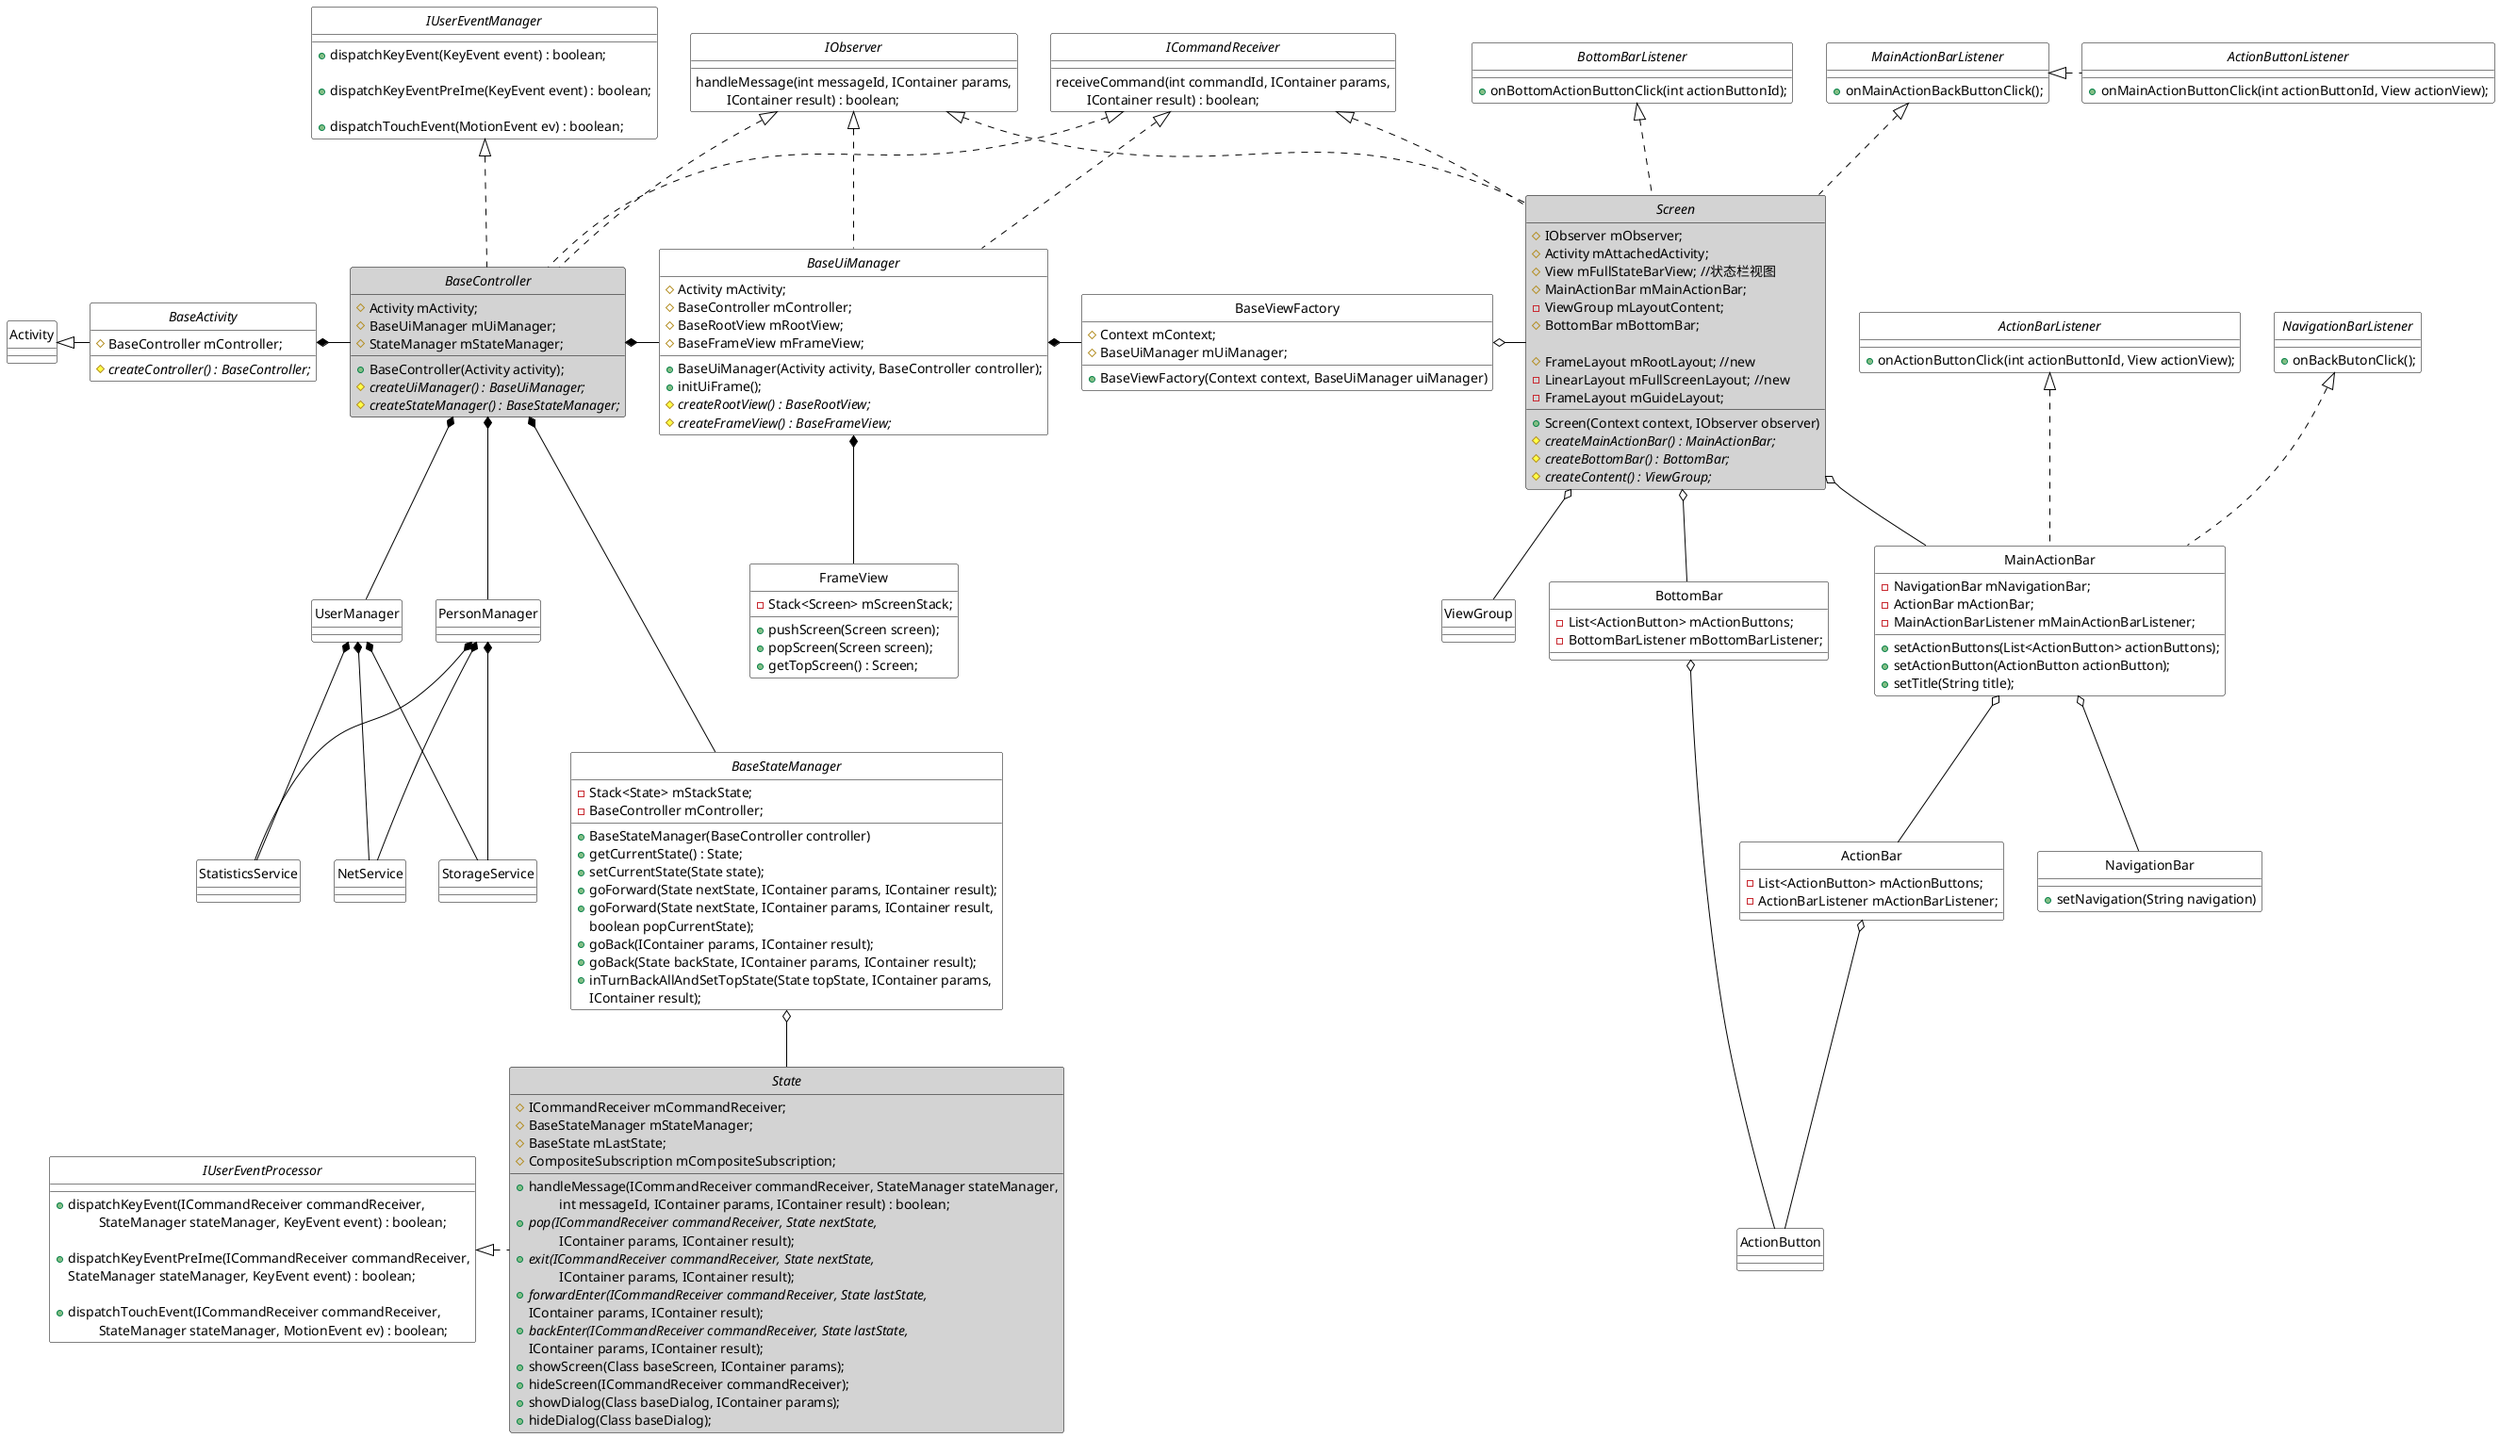 @startuml
'skinparam monochrome true
skinparam classBackgroundColor White
skinparam classArrowColor Black
skinparam classBorderColor Black
skinparam stereotypeCBackgroundColor Gray
'hide members
hide circle

interface IObserver{
    handleMessage(int messageId, IContainer params,
        \t IContainer result) : boolean;
}

interface ICommandReceiver {
    receiveCommand(int commandId, IContainer params,
        \t IContainer result) : boolean;
}

interface IUserEventManager {
    + dispatchKeyEvent(KeyEvent event) : boolean;

    + dispatchKeyEventPreIme(KeyEvent event) : boolean;

    + dispatchTouchEvent(MotionEvent ev) : boolean;
}

interface IUserEventProcessor{
    + dispatchKeyEvent(ICommandReceiver commandReceiver,
        \t StateManager stateManager, KeyEvent event) : boolean;

    + dispatchKeyEventPreIme(ICommandReceiver commandReceiver,
            StateManager stateManager, KeyEvent event) : boolean;

    + dispatchTouchEvent(ICommandReceiver commandReceiver,
        \t StateManager stateManager, MotionEvent ev) : boolean;
}

abstract class State #LightGray{
        # ICommandReceiver mCommandReceiver;
        # BaseStateManager mStateManager;
        # BaseState mLastState;
        # CompositeSubscription mCompositeSubscription;

        + handleMessage(ICommandReceiver commandReceiver, StateManager stateManager,
                                    \t int messageId, IContainer params, IContainer result) : boolean;
        + {abstract} pop(ICommandReceiver commandReceiver, State nextState,
            \t IContainer params, IContainer result);
        + {abstract} exit(ICommandReceiver commandReceiver, State nextState,
            \t IContainer params, IContainer result);
        + {abstract} forwardEnter(ICommandReceiver commandReceiver, State lastState,
                IContainer params, IContainer result);
        + {abstract} backEnter(ICommandReceiver commandReceiver, State lastState,
                IContainer params, IContainer result);
        + showScreen(Class baseScreen, IContainer params);
        + hideScreen(ICommandReceiver commandReceiver);
        + showDialog(Class baseDialog, IContainer params);
        + hideDialog(Class baseDialog);
}

abstract class BaseActivity {
    # BaseController mController;
    # {abstract} createController() : BaseController;
}

abstract class BaseController #LightGray {
    # Activity mActivity;
    # BaseUiManager mUiManager;
    # StateManager mStateManager;
    + BaseController(Activity activity);
    # {abstract} createUiManager() : BaseUiManager;
    # {abstract} createStateManager() : BaseStateManager;
}

abstract class BaseUiManager {
    # Activity mActivity;
    # BaseController mController;
    # BaseRootView mRootView;
    # BaseFrameView mFrameView;

    + BaseUiManager(Activity activity, BaseController controller);
    + initUiFrame();
    # {abstract} createRootView() : BaseRootView;
    # {abstract} createFrameView() : BaseFrameView;
}

abstract class BaseStateManager {
    - Stack<State> mStackState;
    - BaseController mController;

    + BaseStateManager(BaseController controller)
    + getCurrentState() : State;
    + setCurrentState(State state);
    + goForward(State nextState, IContainer params, IContainer result);
    + goForward(State nextState, IContainer params, IContainer result,
                boolean popCurrentState);
    + goBack(IContainer params, IContainer result);
    + goBack(State backState, IContainer params, IContainer result);
    + inTurnBackAllAndSetTopState(State topState, IContainer params,
                                   IContainer result);
}

class BaseViewFactory {
    # Context mContext;
    # BaseUiManager mUiManager;

    + BaseViewFactory(Context context, BaseUiManager uiManager)
}

class FrameView {
    - Stack<Screen> mScreenStack;

    + pushScreen(Screen screen);
    + popScreen(Screen screen);
    + getTopScreen() : Screen;
}

interface BottomBarListener {
    + onBottomActionButtonClick(int actionButtonId);
}

interface MainActionBarListener {
    + onMainActionBackButtonClick();
}

interface ActionButtonListener {
    + onMainActionButtonClick(int actionButtonId, View actionView);
}

abstract class Screen #LightGray{
    # IObserver mObserver;
    # Activity mAttachedActivity;
    # View mFullStateBarView; //状态栏视图
    # MainActionBar mMainActionBar;
    - ViewGroup mLayoutContent;
    # BottomBar mBottomBar;

    # FrameLayout mRootLayout; //new
    - LinearLayout mFullScreenLayout; //new
    - FrameLayout mGuideLayout;

    + Screen(Context context, IObserver observer)
    # {abstract} createMainActionBar() : MainActionBar;
    # {abstract} createBottomBar() : BottomBar;
    # {abstract} createContent() : ViewGroup;

}

class MainActionBar{
    - NavigationBar mNavigationBar;
    - ActionBar mActionBar;
    - MainActionBarListener mMainActionBarListener;

    + setActionButtons(List<ActionButton> actionButtons);
    + setActionButton(ActionButton actionButton);
    + setTitle(String title);

}

class ViewGroup{

}

class BottomBar{
    - List<ActionButton> mActionButtons;
    - BottomBarListener mBottomBarListener;
}

class NavigationBar{
    + setNavigation(String navigation)
}

class ActionBar{
    - List<ActionButton> mActionButtons;
    - ActionBarListener mActionBarListener;
}

class ActionButton {

}

interface ActionBarListener {
    + onActionButtonClick(int actionButtonId, View actionView);
}

interface NavigationBarListener {
    + onBackButonClick();
}

Activity <|-r- BaseActivity

BaseActivity *-r- BaseController

IObserver <|.d. BaseController
ICommandReceiver <|.d. BaseController
IUserEventManager <|.d. BaseController

IObserver <|.d. BaseUiManager
ICommandReceiver <|.d. BaseUiManager

IUserEventProcessor <|.r. State

BaseController *- BaseUiManager
BaseController *-d-- BaseStateManager
BaseController *-d- UserManager
BaseController *-d- PersonManager

UserManager *-d- NetService
UserManager *-d- StorageService
UserManager *-d- StatisticsService

PersonManager *-d- NetService
PersonManager *-d- StorageService
PersonManager *-d- StatisticsService

BaseUiManager *-r- BaseViewFactory
BaseUiManager *-d- FrameView

BaseStateManager o-d- State

BaseViewFactory o-r- Screen

IObserver <|.d. Screen
ICommandReceiver <|.d. Screen
BottomBarListener <|.d. Screen
MainActionBarListener <|.d. Screen

MainActionBarListener <|.r. ActionButtonListener

Screen o-d- MainActionBar
Screen o-d- ViewGroup
Screen o-d- BottomBar

ActionBarListener <|.. MainActionBar
NavigationBarListener <|.. MainActionBar

MainActionBar o-d- ActionBar
MainActionBar o-d- NavigationBar

ActionBar o-d- ActionButton
BottomBar o-d- ActionButton

@enduml